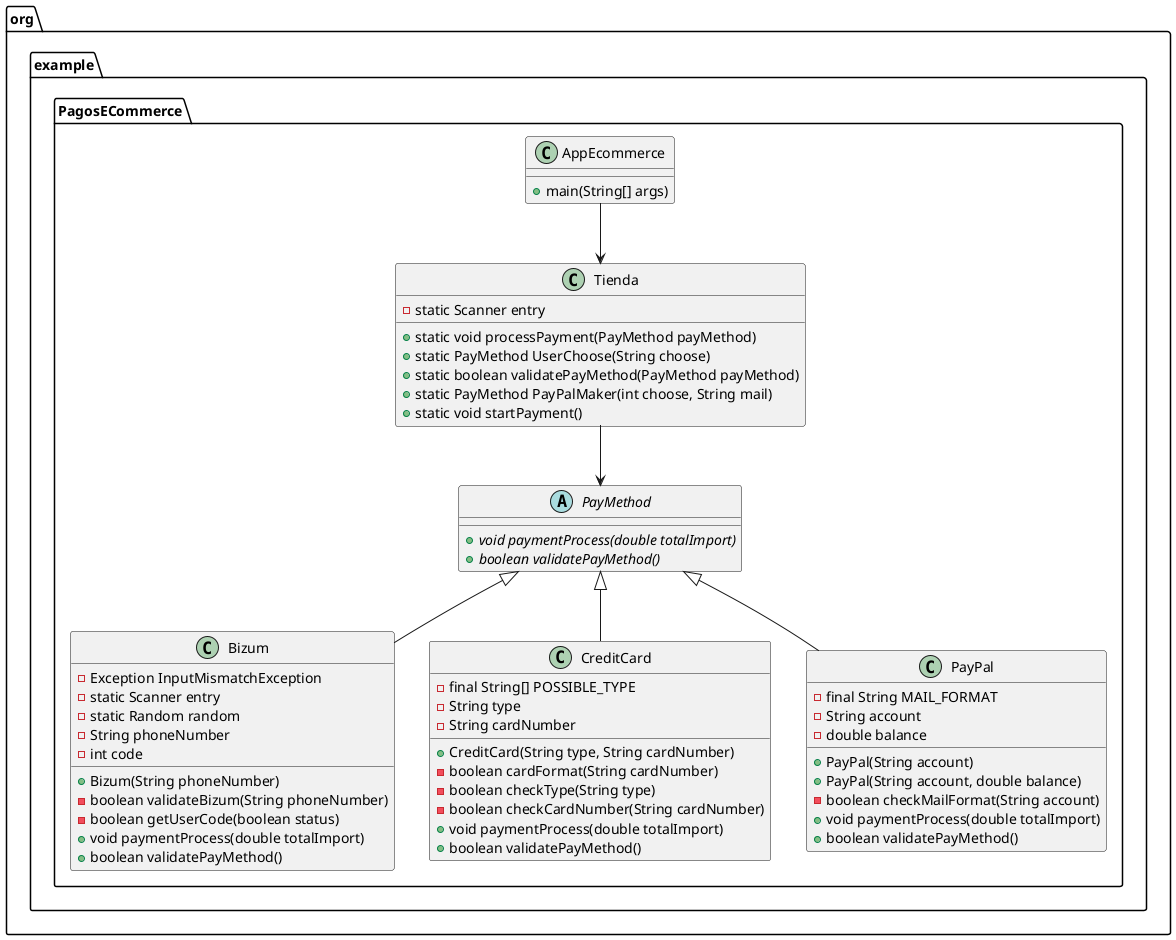 @startuml

package "org.example.PagosECommerce" {
    class AppEcommerce {
        +main(String[] args)
    }

    abstract class PayMethod {
        {abstract} +void paymentProcess(double totalImport)
        {abstract} +boolean validatePayMethod()
    }

    class Bizum {
        - Exception InputMismatchException
        - static Scanner entry
        - static Random random
        - String phoneNumber
        - int code
        + Bizum(String phoneNumber)
        - boolean validateBizum(String phoneNumber)
        - boolean getUserCode(boolean status)
        + void paymentProcess(double totalImport)
        + boolean validatePayMethod()
    }

    class CreditCard {
        - final String[] POSSIBLE_TYPE
        - String type
        - String cardNumber
        + CreditCard(String type, String cardNumber)
        - boolean cardFormat(String cardNumber)
        - boolean checkType(String type)
        - boolean checkCardNumber(String cardNumber)
        + void paymentProcess(double totalImport)
        + boolean validatePayMethod()
    }

    class PayPal {
        - final String MAIL_FORMAT
        - String account
        - double balance
        + PayPal(String account)
        + PayPal(String account, double balance)
        - boolean checkMailFormat(String account)
        + void paymentProcess(double totalImport)
        + boolean validatePayMethod()
    }

    class Tienda {
        - static Scanner entry
        + static void processPayment(PayMethod payMethod)
        + static PayMethod UserChoose(String choose)
        + static boolean validatePayMethod(PayMethod payMethod)
        + static PayMethod PayPalMaker(int choose, String mail)
        + static void startPayment()
    }

    PayMethod <|-- Bizum
    PayMethod <|-- CreditCard
    PayMethod <|-- PayPal
    Tienda --> PayMethod
    AppEcommerce --> Tienda
}

@enduml
